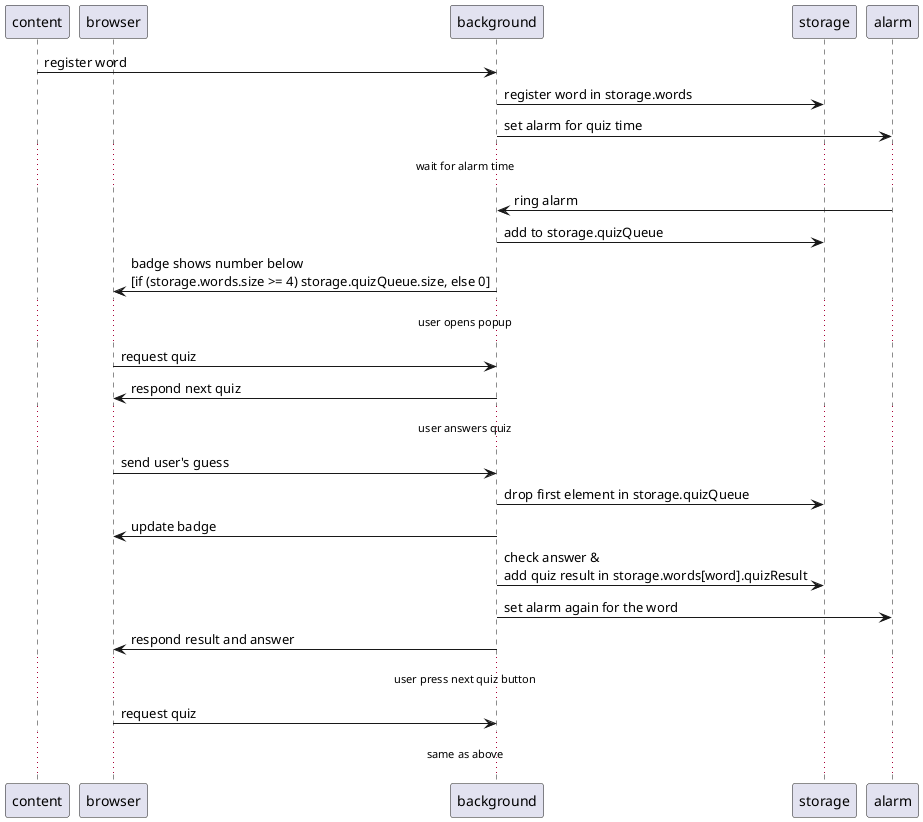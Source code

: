 @startuml
participant content
participant browser
participant background
participant storage
participant alarm

content->background: register word
background->storage: register word in storage.words
background->alarm: set alarm for quiz time
...wait for alarm time...
alarm-> background: ring alarm
background->storage: add to storage.quizQueue
background->browser: badge shows number below\n[if (storage.words.size >= 4) storage.quizQueue.size, else 0]
...user opens popup...
browser->background: request quiz
background->browser: respond next quiz
...user answers quiz...
browser->background: send user's guess
background->storage: drop first element in storage.quizQueue
background->browser: update badge
background->storage: check answer &\nadd quiz result in storage.words[word].quizResult
background->alarm: set alarm again for the word
background->browser: respond result and answer
...user press next quiz button...
browser->background: request quiz
...same as above...
@enduml
